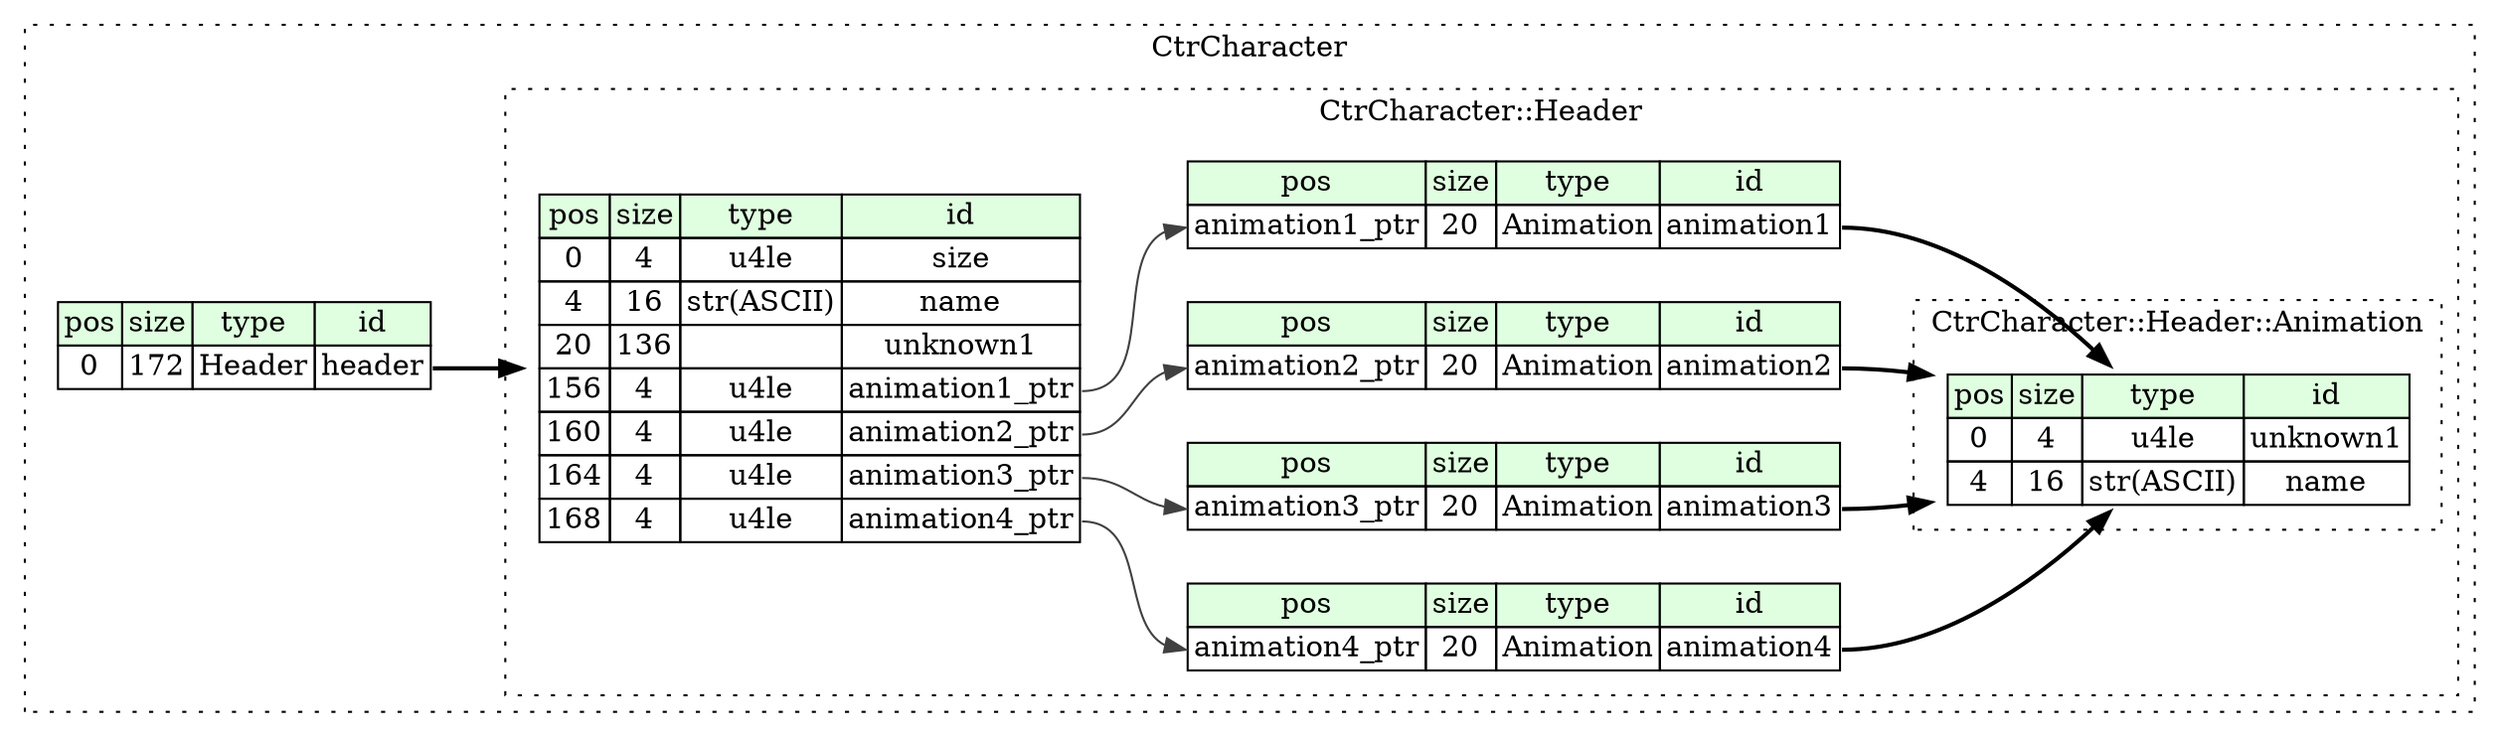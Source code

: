 digraph {
	rankdir=LR;
	node [shape=plaintext];
	subgraph cluster__ctr_character {
		label="CtrCharacter";
		graph[style=dotted];

		ctr_character__seq [label=<<TABLE BORDER="0" CELLBORDER="1" CELLSPACING="0">
			<TR><TD BGCOLOR="#E0FFE0">pos</TD><TD BGCOLOR="#E0FFE0">size</TD><TD BGCOLOR="#E0FFE0">type</TD><TD BGCOLOR="#E0FFE0">id</TD></TR>
			<TR><TD PORT="header_pos">0</TD><TD PORT="header_size">172</TD><TD>Header</TD><TD PORT="header_type">header</TD></TR>
		</TABLE>>];
		subgraph cluster__header {
			label="CtrCharacter::Header";
			graph[style=dotted];

			header__seq [label=<<TABLE BORDER="0" CELLBORDER="1" CELLSPACING="0">
				<TR><TD BGCOLOR="#E0FFE0">pos</TD><TD BGCOLOR="#E0FFE0">size</TD><TD BGCOLOR="#E0FFE0">type</TD><TD BGCOLOR="#E0FFE0">id</TD></TR>
				<TR><TD PORT="size_pos">0</TD><TD PORT="size_size">4</TD><TD>u4le</TD><TD PORT="size_type">size</TD></TR>
				<TR><TD PORT="name_pos">4</TD><TD PORT="name_size">16</TD><TD>str(ASCII)</TD><TD PORT="name_type">name</TD></TR>
				<TR><TD PORT="unknown1_pos">20</TD><TD PORT="unknown1_size">136</TD><TD></TD><TD PORT="unknown1_type">unknown1</TD></TR>
				<TR><TD PORT="animation1_ptr_pos">156</TD><TD PORT="animation1_ptr_size">4</TD><TD>u4le</TD><TD PORT="animation1_ptr_type">animation1_ptr</TD></TR>
				<TR><TD PORT="animation2_ptr_pos">160</TD><TD PORT="animation2_ptr_size">4</TD><TD>u4le</TD><TD PORT="animation2_ptr_type">animation2_ptr</TD></TR>
				<TR><TD PORT="animation3_ptr_pos">164</TD><TD PORT="animation3_ptr_size">4</TD><TD>u4le</TD><TD PORT="animation3_ptr_type">animation3_ptr</TD></TR>
				<TR><TD PORT="animation4_ptr_pos">168</TD><TD PORT="animation4_ptr_size">4</TD><TD>u4le</TD><TD PORT="animation4_ptr_type">animation4_ptr</TD></TR>
			</TABLE>>];
			header__inst__animation1 [label=<<TABLE BORDER="0" CELLBORDER="1" CELLSPACING="0">
				<TR><TD BGCOLOR="#E0FFE0">pos</TD><TD BGCOLOR="#E0FFE0">size</TD><TD BGCOLOR="#E0FFE0">type</TD><TD BGCOLOR="#E0FFE0">id</TD></TR>
				<TR><TD PORT="animation1_pos">animation1_ptr</TD><TD PORT="animation1_size">20</TD><TD>Animation</TD><TD PORT="animation1_type">animation1</TD></TR>
			</TABLE>>];
			header__inst__animation2 [label=<<TABLE BORDER="0" CELLBORDER="1" CELLSPACING="0">
				<TR><TD BGCOLOR="#E0FFE0">pos</TD><TD BGCOLOR="#E0FFE0">size</TD><TD BGCOLOR="#E0FFE0">type</TD><TD BGCOLOR="#E0FFE0">id</TD></TR>
				<TR><TD PORT="animation2_pos">animation2_ptr</TD><TD PORT="animation2_size">20</TD><TD>Animation</TD><TD PORT="animation2_type">animation2</TD></TR>
			</TABLE>>];
			header__inst__animation3 [label=<<TABLE BORDER="0" CELLBORDER="1" CELLSPACING="0">
				<TR><TD BGCOLOR="#E0FFE0">pos</TD><TD BGCOLOR="#E0FFE0">size</TD><TD BGCOLOR="#E0FFE0">type</TD><TD BGCOLOR="#E0FFE0">id</TD></TR>
				<TR><TD PORT="animation3_pos">animation3_ptr</TD><TD PORT="animation3_size">20</TD><TD>Animation</TD><TD PORT="animation3_type">animation3</TD></TR>
			</TABLE>>];
			header__inst__animation4 [label=<<TABLE BORDER="0" CELLBORDER="1" CELLSPACING="0">
				<TR><TD BGCOLOR="#E0FFE0">pos</TD><TD BGCOLOR="#E0FFE0">size</TD><TD BGCOLOR="#E0FFE0">type</TD><TD BGCOLOR="#E0FFE0">id</TD></TR>
				<TR><TD PORT="animation4_pos">animation4_ptr</TD><TD PORT="animation4_size">20</TD><TD>Animation</TD><TD PORT="animation4_type">animation4</TD></TR>
			</TABLE>>];
			subgraph cluster__animation {
				label="CtrCharacter::Header::Animation";
				graph[style=dotted];

				animation__seq [label=<<TABLE BORDER="0" CELLBORDER="1" CELLSPACING="0">
					<TR><TD BGCOLOR="#E0FFE0">pos</TD><TD BGCOLOR="#E0FFE0">size</TD><TD BGCOLOR="#E0FFE0">type</TD><TD BGCOLOR="#E0FFE0">id</TD></TR>
					<TR><TD PORT="unknown1_pos">0</TD><TD PORT="unknown1_size">4</TD><TD>u4le</TD><TD PORT="unknown1_type">unknown1</TD></TR>
					<TR><TD PORT="name_pos">4</TD><TD PORT="name_size">16</TD><TD>str(ASCII)</TD><TD PORT="name_type">name</TD></TR>
				</TABLE>>];
			}
		}
	}
	ctr_character__seq:header_type -> header__seq [style=bold];
	header__seq:animation1_ptr_type -> header__inst__animation1:animation1_pos [color="#404040"];
	header__inst__animation1:animation1_type -> animation__seq [style=bold];
	header__seq:animation2_ptr_type -> header__inst__animation2:animation2_pos [color="#404040"];
	header__inst__animation2:animation2_type -> animation__seq [style=bold];
	header__seq:animation3_ptr_type -> header__inst__animation3:animation3_pos [color="#404040"];
	header__inst__animation3:animation3_type -> animation__seq [style=bold];
	header__seq:animation4_ptr_type -> header__inst__animation4:animation4_pos [color="#404040"];
	header__inst__animation4:animation4_type -> animation__seq [style=bold];
}
